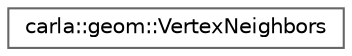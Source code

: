 digraph "类继承关系图"
{
 // INTERACTIVE_SVG=YES
 // LATEX_PDF_SIZE
  bgcolor="transparent";
  edge [fontname=Helvetica,fontsize=10,labelfontname=Helvetica,labelfontsize=10];
  node [fontname=Helvetica,fontsize=10,shape=box,height=0.2,width=0.4];
  rankdir="LR";
  Node0 [id="Node000000",label="carla::geom::VertexNeighbors",height=0.2,width=0.4,color="grey40", fillcolor="white", style="filled",URL="$dd/d2c/structcarla_1_1geom_1_1VertexNeighbors.html",tooltip=" "];
}
